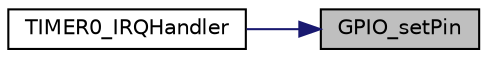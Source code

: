 digraph "GPIO_setPin"
{
 // LATEX_PDF_SIZE
  edge [fontname="Helvetica",fontsize="10",labelfontname="Helvetica",labelfontsize="10"];
  node [fontname="Helvetica",fontsize="10",shape=record];
  rankdir="RL";
  Node1 [label="GPIO_setPin",height=0.2,width=0.4,color="black", fillcolor="grey75", style="filled", fontcolor="black",tooltip="Set, clear and toggle a GPIO."];
  Node1 -> Node2 [dir="back",color="midnightblue",fontsize="10",style="solid",fontname="Helvetica"];
  Node2 [label="TIMER0_IRQHandler",height=0.2,width=0.4,color="black", fillcolor="white", style="filled",URL="$power_l_e_ds_8c.html#a5f89e5f7418d3a10f49b2faeab3711dd",tooltip="TIMER0 interrupt handler."];
}
